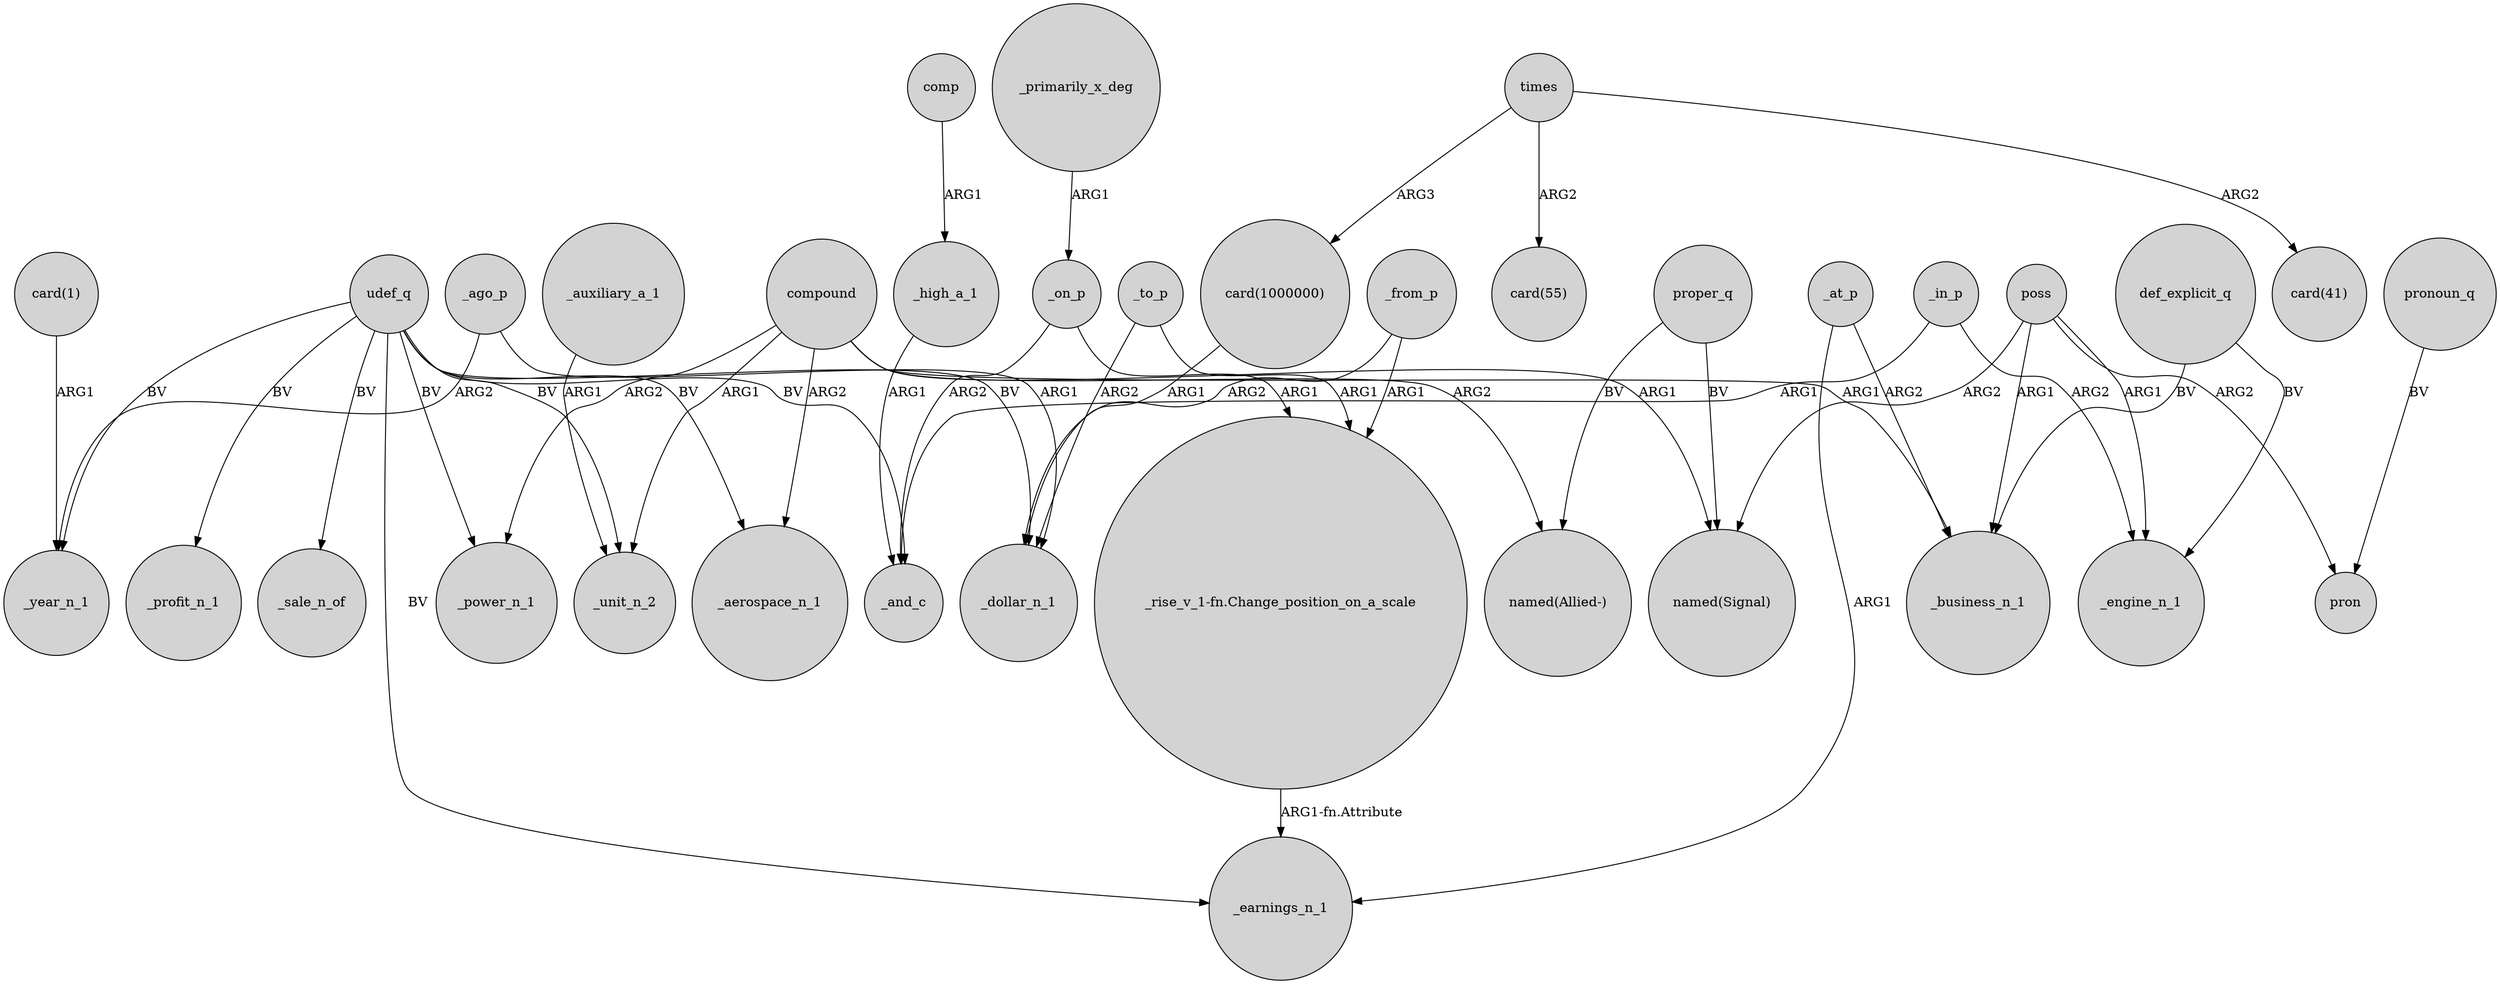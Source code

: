 digraph {
	node [shape=circle style=filled]
	def_explicit_q -> _business_n_1 [label=BV]
	_auxiliary_a_1 -> _unit_n_2 [label=ARG1]
	times -> "card(41)" [label=ARG2]
	_at_p -> _earnings_n_1 [label=ARG1]
	poss -> _engine_n_1 [label=ARG1]
	compound -> _aerospace_n_1 [label=ARG2]
	proper_q -> "named(Allied-)" [label=BV]
	poss -> _business_n_1 [label=ARG1]
	_in_p -> _and_c [label=ARG1]
	_ago_p -> _dollar_n_1 [label=ARG1]
	times -> "card(55)" [label=ARG2]
	_in_p -> _engine_n_1 [label=ARG2]
	"card(1)" -> _year_n_1 [label=ARG1]
	compound -> "named(Allied-)" [label=ARG2]
	_to_p -> "_rise_v_1-fn.Change_position_on_a_scale" [label=ARG1]
	udef_q -> _unit_n_2 [label=BV]
	def_explicit_q -> _engine_n_1 [label=BV]
	times -> "card(1000000)" [label=ARG3]
	udef_q -> _profit_n_1 [label=BV]
	udef_q -> _sale_n_of [label=BV]
	_to_p -> _dollar_n_1 [label=ARG2]
	"_rise_v_1-fn.Change_position_on_a_scale" -> _earnings_n_1 [label="ARG1-fn.Attribute"]
	udef_q -> _and_c [label=BV]
	poss -> "named(Signal)" [label=ARG2]
	compound -> "named(Signal)" [label=ARG1]
	compound -> _power_n_1 [label=ARG2]
	pronoun_q -> pron [label=BV]
	poss -> pron [label=ARG2]
	proper_q -> "named(Signal)" [label=BV]
	_at_p -> _business_n_1 [label=ARG2]
	udef_q -> _earnings_n_1 [label=BV]
	_on_p -> _and_c [label=ARG2]
	comp -> _high_a_1 [label=ARG1]
	udef_q -> _dollar_n_1 [label=BV]
	"card(1000000)" -> _dollar_n_1 [label=ARG1]
	udef_q -> _aerospace_n_1 [label=BV]
	_primarily_x_deg -> _on_p [label=ARG1]
	_ago_p -> _year_n_1 [label=ARG2]
	udef_q -> _power_n_1 [label=BV]
	udef_q -> _year_n_1 [label=BV]
	compound -> _business_n_1 [label=ARG1]
	_on_p -> "_rise_v_1-fn.Change_position_on_a_scale" [label=ARG1]
	_from_p -> "_rise_v_1-fn.Change_position_on_a_scale" [label=ARG1]
	_from_p -> _dollar_n_1 [label=ARG2]
	_high_a_1 -> _and_c [label=ARG1]
	compound -> _unit_n_2 [label=ARG1]
}
